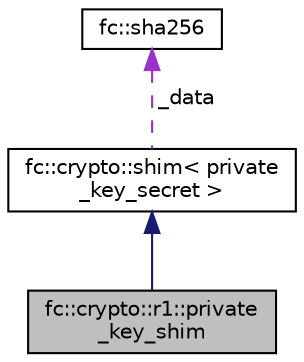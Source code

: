 digraph "fc::crypto::r1::private_key_shim"
{
  edge [fontname="Helvetica",fontsize="10",labelfontname="Helvetica",labelfontsize="10"];
  node [fontname="Helvetica",fontsize="10",shape=record];
  Node2 [label="fc::crypto::r1::private\l_key_shim",height=0.2,width=0.4,color="black", fillcolor="grey75", style="filled", fontcolor="black"];
  Node3 -> Node2 [dir="back",color="midnightblue",fontsize="10",style="solid",fontname="Helvetica"];
  Node3 [label="fc::crypto::shim\< private\l_key_secret \>",height=0.2,width=0.4,color="black", fillcolor="white", style="filled",URL="$structfc_1_1crypto_1_1shim.html"];
  Node4 -> Node3 [dir="back",color="darkorchid3",fontsize="10",style="dashed",label=" _data" ,fontname="Helvetica"];
  Node4 [label="fc::sha256",height=0.2,width=0.4,color="black", fillcolor="white", style="filled",URL="$classfc_1_1sha256.html"];
}
